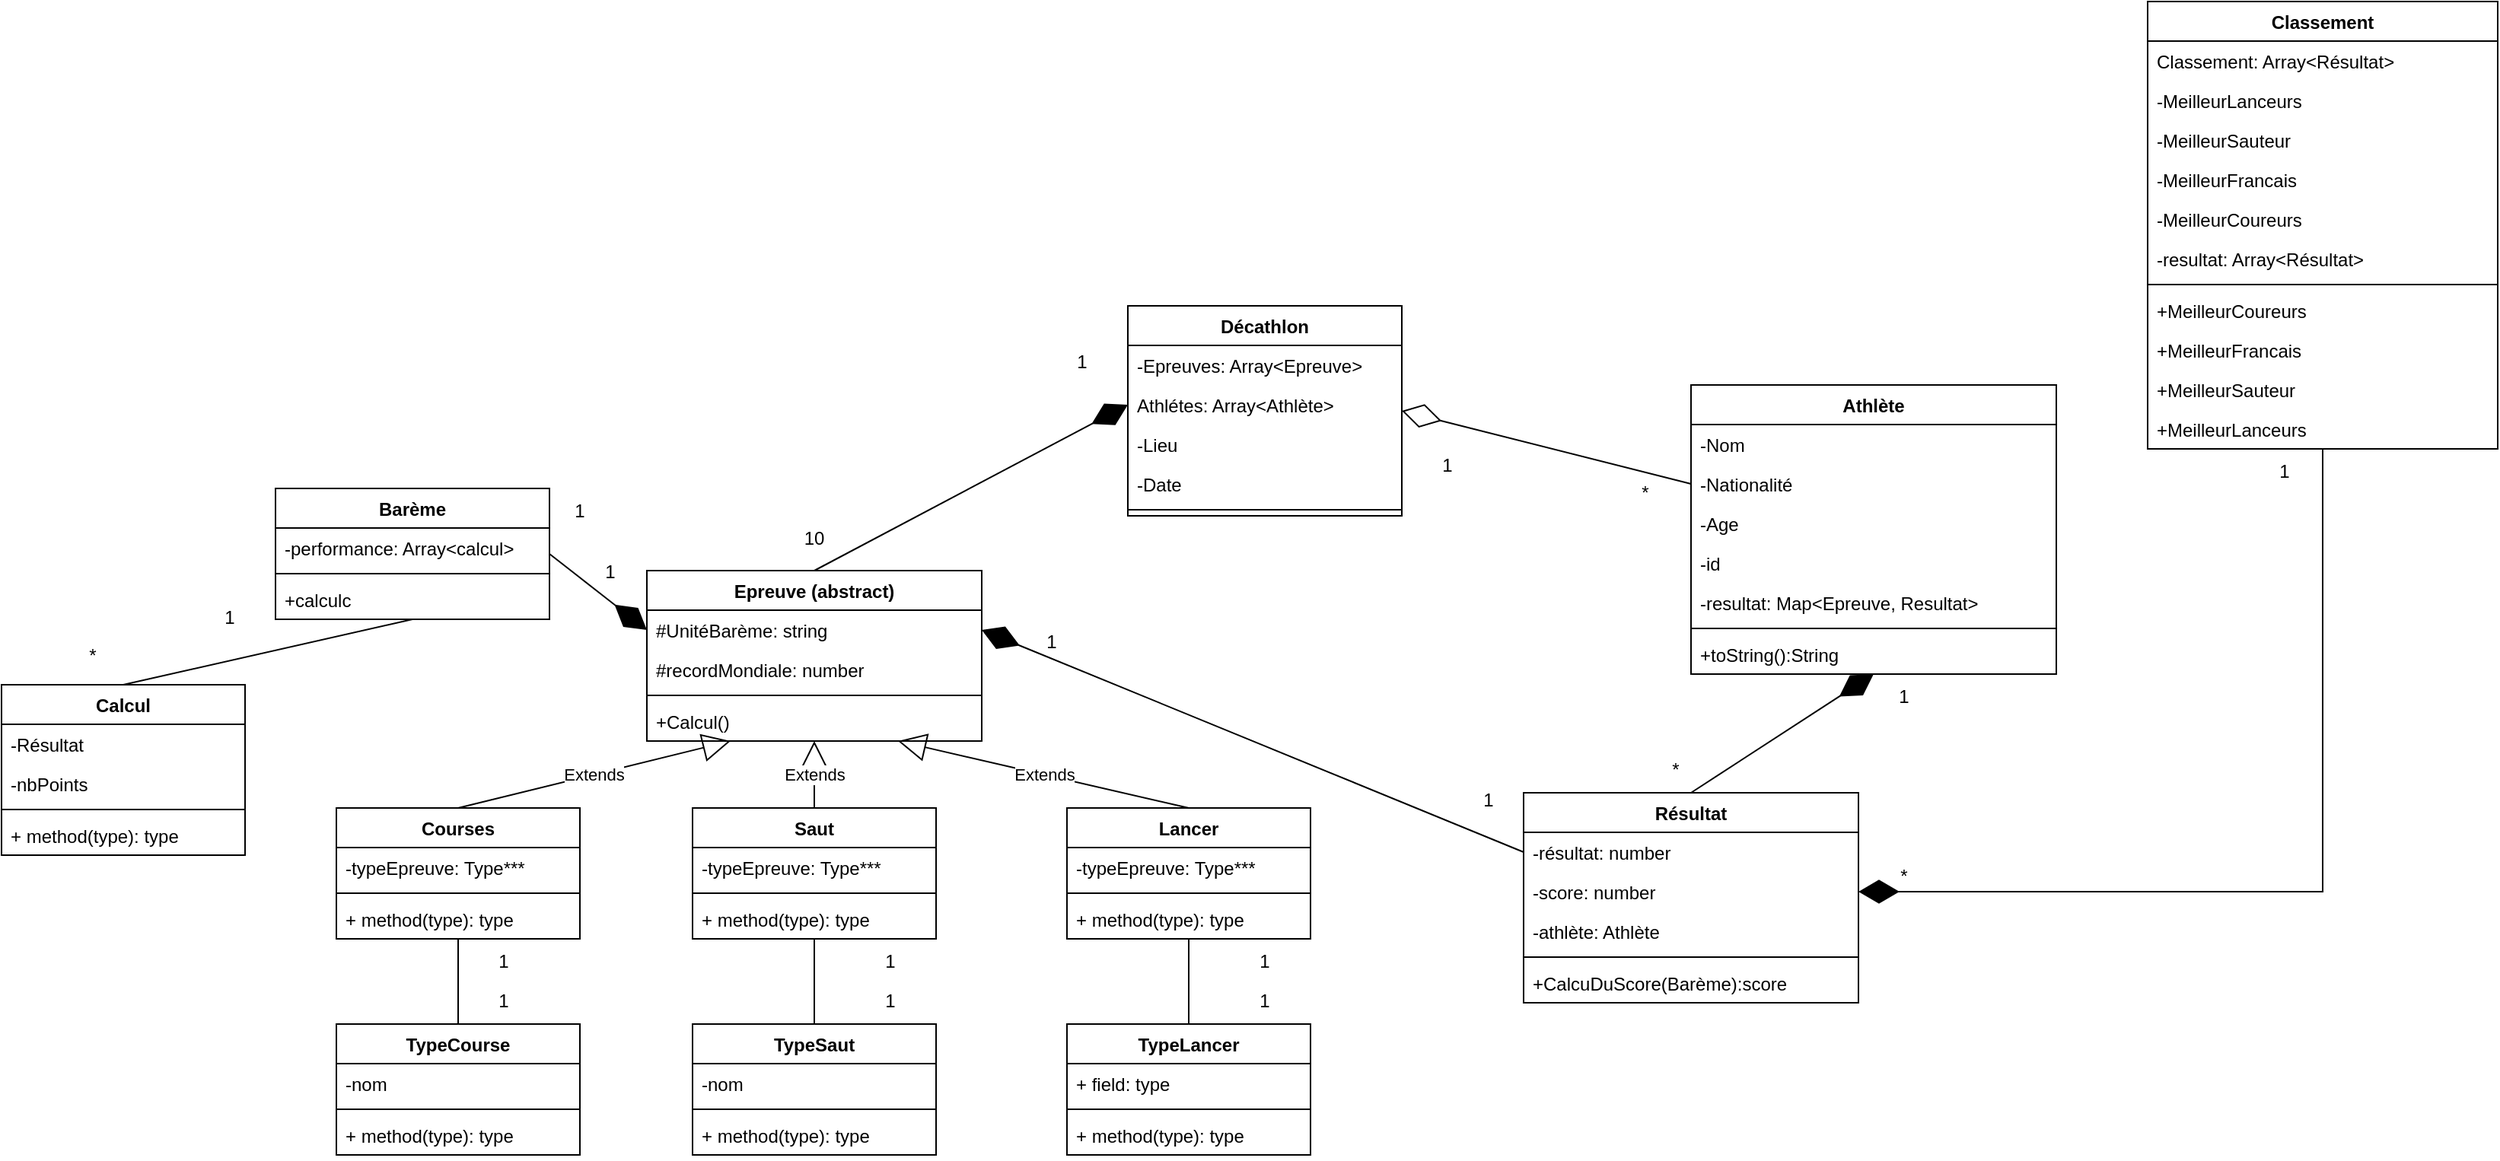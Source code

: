 <mxfile version="17.1.4" type="device"><diagram id="C5RBs43oDa-KdzZeNtuy" name="Page-1"><mxGraphModel dx="2249" dy="1921" grid="1" gridSize="10" guides="1" tooltips="1" connect="1" arrows="1" fold="1" page="1" pageScale="1" pageWidth="827" pageHeight="1169" math="0" shadow="0"><root><mxCell id="WIyWlLk6GJQsqaUBKTNV-0"/><mxCell id="WIyWlLk6GJQsqaUBKTNV-1" parent="WIyWlLk6GJQsqaUBKTNV-0"/><mxCell id="yOdV3klUYfe3SufuHKsW-0" value="Athlète" style="swimlane;fontStyle=1;align=center;verticalAlign=top;childLayout=stackLayout;horizontal=1;startSize=26;horizontalStack=0;resizeParent=1;resizeParentMax=0;resizeLast=0;collapsible=1;marginBottom=0;" vertex="1" parent="WIyWlLk6GJQsqaUBKTNV-1"><mxGeometry x="990" y="122" width="240" height="190" as="geometry"/></mxCell><mxCell id="yOdV3klUYfe3SufuHKsW-1" value="-Nom&#xA;&#xA;&#xA;&#xA;&#xA;" style="text;strokeColor=none;fillColor=none;align=left;verticalAlign=top;spacingLeft=4;spacingRight=4;overflow=hidden;rotatable=0;points=[[0,0.5],[1,0.5]];portConstraint=eastwest;" vertex="1" parent="yOdV3klUYfe3SufuHKsW-0"><mxGeometry y="26" width="240" height="26" as="geometry"/></mxCell><mxCell id="yOdV3klUYfe3SufuHKsW-4" value="-Nationalité" style="text;strokeColor=none;fillColor=none;align=left;verticalAlign=top;spacingLeft=4;spacingRight=4;overflow=hidden;rotatable=0;points=[[0,0.5],[1,0.5]];portConstraint=eastwest;" vertex="1" parent="yOdV3klUYfe3SufuHKsW-0"><mxGeometry y="52" width="240" height="26" as="geometry"/></mxCell><mxCell id="yOdV3klUYfe3SufuHKsW-6" value="-Age" style="text;strokeColor=none;fillColor=none;align=left;verticalAlign=top;spacingLeft=4;spacingRight=4;overflow=hidden;rotatable=0;points=[[0,0.5],[1,0.5]];portConstraint=eastwest;" vertex="1" parent="yOdV3klUYfe3SufuHKsW-0"><mxGeometry y="78" width="240" height="26" as="geometry"/></mxCell><mxCell id="yOdV3klUYfe3SufuHKsW-5" value="-id" style="text;strokeColor=none;fillColor=none;align=left;verticalAlign=top;spacingLeft=4;spacingRight=4;overflow=hidden;rotatable=0;points=[[0,0.5],[1,0.5]];portConstraint=eastwest;" vertex="1" parent="yOdV3klUYfe3SufuHKsW-0"><mxGeometry y="104" width="240" height="26" as="geometry"/></mxCell><mxCell id="yOdV3klUYfe3SufuHKsW-103" value="-resultat: Map&lt;Epreuve, Resultat&gt;" style="text;strokeColor=none;fillColor=none;align=left;verticalAlign=top;spacingLeft=4;spacingRight=4;overflow=hidden;rotatable=0;points=[[0,0.5],[1,0.5]];portConstraint=eastwest;" vertex="1" parent="yOdV3klUYfe3SufuHKsW-0"><mxGeometry y="130" width="240" height="26" as="geometry"/></mxCell><mxCell id="yOdV3klUYfe3SufuHKsW-2" value="" style="line;strokeWidth=1;fillColor=none;align=left;verticalAlign=middle;spacingTop=-1;spacingLeft=3;spacingRight=3;rotatable=0;labelPosition=right;points=[];portConstraint=eastwest;" vertex="1" parent="yOdV3klUYfe3SufuHKsW-0"><mxGeometry y="156" width="240" height="8" as="geometry"/></mxCell><mxCell id="yOdV3klUYfe3SufuHKsW-3" value="+toString():String" style="text;strokeColor=none;fillColor=none;align=left;verticalAlign=top;spacingLeft=4;spacingRight=4;overflow=hidden;rotatable=0;points=[[0,0.5],[1,0.5]];portConstraint=eastwest;" vertex="1" parent="yOdV3klUYfe3SufuHKsW-0"><mxGeometry y="164" width="240" height="26" as="geometry"/></mxCell><mxCell id="yOdV3klUYfe3SufuHKsW-8" value="Epreuve (abstract)" style="swimlane;fontStyle=1;align=center;verticalAlign=top;childLayout=stackLayout;horizontal=1;startSize=26;horizontalStack=0;resizeParent=1;resizeParentMax=0;resizeLast=0;collapsible=1;marginBottom=0;" vertex="1" parent="WIyWlLk6GJQsqaUBKTNV-1"><mxGeometry x="304" y="244" width="220" height="112" as="geometry"/></mxCell><mxCell id="yOdV3klUYfe3SufuHKsW-10" value="#UnitéBarème: string" style="text;strokeColor=none;fillColor=none;align=left;verticalAlign=top;spacingLeft=4;spacingRight=4;overflow=hidden;rotatable=0;points=[[0,0.5],[1,0.5]];portConstraint=eastwest;" vertex="1" parent="yOdV3klUYfe3SufuHKsW-8"><mxGeometry y="26" width="220" height="26" as="geometry"/></mxCell><mxCell id="yOdV3klUYfe3SufuHKsW-140" value="#recordMondiale: number" style="text;strokeColor=none;fillColor=none;align=left;verticalAlign=top;spacingLeft=4;spacingRight=4;overflow=hidden;rotatable=0;points=[[0,0.5],[1,0.5]];portConstraint=eastwest;" vertex="1" parent="yOdV3klUYfe3SufuHKsW-8"><mxGeometry y="52" width="220" height="26" as="geometry"/></mxCell><mxCell id="yOdV3klUYfe3SufuHKsW-13" value="" style="line;strokeWidth=1;fillColor=none;align=left;verticalAlign=middle;spacingTop=-1;spacingLeft=3;spacingRight=3;rotatable=0;labelPosition=right;points=[];portConstraint=eastwest;" vertex="1" parent="yOdV3klUYfe3SufuHKsW-8"><mxGeometry y="78" width="220" height="8" as="geometry"/></mxCell><mxCell id="yOdV3klUYfe3SufuHKsW-141" value="+Calcul()" style="text;strokeColor=none;fillColor=none;align=left;verticalAlign=top;spacingLeft=4;spacingRight=4;overflow=hidden;rotatable=0;points=[[0,0.5],[1,0.5]];portConstraint=eastwest;" vertex="1" parent="yOdV3klUYfe3SufuHKsW-8"><mxGeometry y="86" width="220" height="26" as="geometry"/></mxCell><mxCell id="yOdV3klUYfe3SufuHKsW-15" value="Courses" style="swimlane;fontStyle=1;align=center;verticalAlign=top;childLayout=stackLayout;horizontal=1;startSize=26;horizontalStack=0;resizeParent=1;resizeParentMax=0;resizeLast=0;collapsible=1;marginBottom=0;" vertex="1" parent="WIyWlLk6GJQsqaUBKTNV-1"><mxGeometry x="100" y="400" width="160" height="86" as="geometry"/></mxCell><mxCell id="yOdV3klUYfe3SufuHKsW-16" value="-typeEpreuve: Type***" style="text;strokeColor=none;fillColor=none;align=left;verticalAlign=top;spacingLeft=4;spacingRight=4;overflow=hidden;rotatable=0;points=[[0,0.5],[1,0.5]];portConstraint=eastwest;" vertex="1" parent="yOdV3klUYfe3SufuHKsW-15"><mxGeometry y="26" width="160" height="26" as="geometry"/></mxCell><mxCell id="yOdV3klUYfe3SufuHKsW-17" value="" style="line;strokeWidth=1;fillColor=none;align=left;verticalAlign=middle;spacingTop=-1;spacingLeft=3;spacingRight=3;rotatable=0;labelPosition=right;points=[];portConstraint=eastwest;" vertex="1" parent="yOdV3klUYfe3SufuHKsW-15"><mxGeometry y="52" width="160" height="8" as="geometry"/></mxCell><mxCell id="yOdV3klUYfe3SufuHKsW-18" value="+ method(type): type" style="text;strokeColor=none;fillColor=none;align=left;verticalAlign=top;spacingLeft=4;spacingRight=4;overflow=hidden;rotatable=0;points=[[0,0.5],[1,0.5]];portConstraint=eastwest;" vertex="1" parent="yOdV3klUYfe3SufuHKsW-15"><mxGeometry y="60" width="160" height="26" as="geometry"/></mxCell><mxCell id="yOdV3klUYfe3SufuHKsW-19" value="Saut" style="swimlane;fontStyle=1;align=center;verticalAlign=top;childLayout=stackLayout;horizontal=1;startSize=26;horizontalStack=0;resizeParent=1;resizeParentMax=0;resizeLast=0;collapsible=1;marginBottom=0;" vertex="1" parent="WIyWlLk6GJQsqaUBKTNV-1"><mxGeometry x="334" y="400" width="160" height="86" as="geometry"/></mxCell><mxCell id="yOdV3klUYfe3SufuHKsW-20" value="-typeEpreuve: Type***" style="text;strokeColor=none;fillColor=none;align=left;verticalAlign=top;spacingLeft=4;spacingRight=4;overflow=hidden;rotatable=0;points=[[0,0.5],[1,0.5]];portConstraint=eastwest;" vertex="1" parent="yOdV3klUYfe3SufuHKsW-19"><mxGeometry y="26" width="160" height="26" as="geometry"/></mxCell><mxCell id="yOdV3klUYfe3SufuHKsW-21" value="" style="line;strokeWidth=1;fillColor=none;align=left;verticalAlign=middle;spacingTop=-1;spacingLeft=3;spacingRight=3;rotatable=0;labelPosition=right;points=[];portConstraint=eastwest;" vertex="1" parent="yOdV3klUYfe3SufuHKsW-19"><mxGeometry y="52" width="160" height="8" as="geometry"/></mxCell><mxCell id="yOdV3klUYfe3SufuHKsW-22" value="+ method(type): type" style="text;strokeColor=none;fillColor=none;align=left;verticalAlign=top;spacingLeft=4;spacingRight=4;overflow=hidden;rotatable=0;points=[[0,0.5],[1,0.5]];portConstraint=eastwest;" vertex="1" parent="yOdV3klUYfe3SufuHKsW-19"><mxGeometry y="60" width="160" height="26" as="geometry"/></mxCell><mxCell id="yOdV3klUYfe3SufuHKsW-23" value="Lancer" style="swimlane;fontStyle=1;align=center;verticalAlign=top;childLayout=stackLayout;horizontal=1;startSize=26;horizontalStack=0;resizeParent=1;resizeParentMax=0;resizeLast=0;collapsible=1;marginBottom=0;" vertex="1" parent="WIyWlLk6GJQsqaUBKTNV-1"><mxGeometry x="580" y="400" width="160" height="86" as="geometry"/></mxCell><mxCell id="yOdV3klUYfe3SufuHKsW-24" value="-typeEpreuve: Type***" style="text;strokeColor=none;fillColor=none;align=left;verticalAlign=top;spacingLeft=4;spacingRight=4;overflow=hidden;rotatable=0;points=[[0,0.5],[1,0.5]];portConstraint=eastwest;" vertex="1" parent="yOdV3klUYfe3SufuHKsW-23"><mxGeometry y="26" width="160" height="26" as="geometry"/></mxCell><mxCell id="yOdV3klUYfe3SufuHKsW-25" value="" style="line;strokeWidth=1;fillColor=none;align=left;verticalAlign=middle;spacingTop=-1;spacingLeft=3;spacingRight=3;rotatable=0;labelPosition=right;points=[];portConstraint=eastwest;" vertex="1" parent="yOdV3klUYfe3SufuHKsW-23"><mxGeometry y="52" width="160" height="8" as="geometry"/></mxCell><mxCell id="yOdV3klUYfe3SufuHKsW-26" value="+ method(type): type" style="text;strokeColor=none;fillColor=none;align=left;verticalAlign=top;spacingLeft=4;spacingRight=4;overflow=hidden;rotatable=0;points=[[0,0.5],[1,0.5]];portConstraint=eastwest;" vertex="1" parent="yOdV3klUYfe3SufuHKsW-23"><mxGeometry y="60" width="160" height="26" as="geometry"/></mxCell><mxCell id="yOdV3klUYfe3SufuHKsW-27" value="Décathlon" style="swimlane;fontStyle=1;align=center;verticalAlign=top;childLayout=stackLayout;horizontal=1;startSize=26;horizontalStack=0;resizeParent=1;resizeParentMax=0;resizeLast=0;collapsible=1;marginBottom=0;" vertex="1" parent="WIyWlLk6GJQsqaUBKTNV-1"><mxGeometry x="620" y="70" width="180" height="138" as="geometry"/></mxCell><mxCell id="yOdV3klUYfe3SufuHKsW-28" value="-Epreuves: Array&lt;Epreuve&gt;" style="text;strokeColor=none;fillColor=none;align=left;verticalAlign=top;spacingLeft=4;spacingRight=4;overflow=hidden;rotatable=0;points=[[0,0.5],[1,0.5]];portConstraint=eastwest;" vertex="1" parent="yOdV3klUYfe3SufuHKsW-27"><mxGeometry y="26" width="180" height="26" as="geometry"/></mxCell><mxCell id="yOdV3klUYfe3SufuHKsW-72" value="Athlétes: Array&lt;Athlète&gt;" style="text;strokeColor=none;fillColor=none;align=left;verticalAlign=top;spacingLeft=4;spacingRight=4;overflow=hidden;rotatable=0;points=[[0,0.5],[1,0.5]];portConstraint=eastwest;" vertex="1" parent="yOdV3klUYfe3SufuHKsW-27"><mxGeometry y="52" width="180" height="26" as="geometry"/></mxCell><mxCell id="yOdV3klUYfe3SufuHKsW-58" value="-Lieu" style="text;strokeColor=none;fillColor=none;align=left;verticalAlign=top;spacingLeft=4;spacingRight=4;overflow=hidden;rotatable=0;points=[[0,0.5],[1,0.5]];portConstraint=eastwest;" vertex="1" parent="yOdV3klUYfe3SufuHKsW-27"><mxGeometry y="78" width="180" height="26" as="geometry"/></mxCell><mxCell id="yOdV3klUYfe3SufuHKsW-59" value="-Date" style="text;strokeColor=none;fillColor=none;align=left;verticalAlign=top;spacingLeft=4;spacingRight=4;overflow=hidden;rotatable=0;points=[[0,0.5],[1,0.5]];portConstraint=eastwest;" vertex="1" parent="yOdV3klUYfe3SufuHKsW-27"><mxGeometry y="104" width="180" height="26" as="geometry"/></mxCell><mxCell id="yOdV3klUYfe3SufuHKsW-29" value="" style="line;strokeWidth=1;fillColor=none;align=left;verticalAlign=middle;spacingTop=-1;spacingLeft=3;spacingRight=3;rotatable=0;labelPosition=right;points=[];portConstraint=eastwest;" vertex="1" parent="yOdV3klUYfe3SufuHKsW-27"><mxGeometry y="130" width="180" height="8" as="geometry"/></mxCell><mxCell id="yOdV3klUYfe3SufuHKsW-33" value="Extends" style="endArrow=block;endSize=16;endFill=0;html=1;rounded=0;exitX=0.5;exitY=0;exitDx=0;exitDy=0;entryX=0.25;entryY=1;entryDx=0;entryDy=0;" edge="1" parent="WIyWlLk6GJQsqaUBKTNV-1" source="yOdV3klUYfe3SufuHKsW-15" target="yOdV3klUYfe3SufuHKsW-8"><mxGeometry width="160" relative="1" as="geometry"><mxPoint x="330" y="350" as="sourcePoint"/><mxPoint x="490" y="350" as="targetPoint"/></mxGeometry></mxCell><mxCell id="yOdV3klUYfe3SufuHKsW-34" value="Extends" style="endArrow=block;endSize=16;endFill=0;html=1;rounded=0;exitX=0.5;exitY=0;exitDx=0;exitDy=0;entryX=0.5;entryY=1;entryDx=0;entryDy=0;" edge="1" parent="WIyWlLk6GJQsqaUBKTNV-1" source="yOdV3klUYfe3SufuHKsW-19" target="yOdV3klUYfe3SufuHKsW-8"><mxGeometry width="160" relative="1" as="geometry"><mxPoint x="330" y="350" as="sourcePoint"/><mxPoint x="490" y="350" as="targetPoint"/></mxGeometry></mxCell><mxCell id="yOdV3klUYfe3SufuHKsW-35" value="Extends" style="endArrow=block;endSize=16;endFill=0;html=1;rounded=0;exitX=0.5;exitY=0;exitDx=0;exitDy=0;entryX=0.75;entryY=1;entryDx=0;entryDy=0;" edge="1" parent="WIyWlLk6GJQsqaUBKTNV-1" source="yOdV3klUYfe3SufuHKsW-23" target="yOdV3klUYfe3SufuHKsW-8"><mxGeometry width="160" relative="1" as="geometry"><mxPoint x="330" y="350" as="sourcePoint"/><mxPoint x="490" y="350" as="targetPoint"/></mxGeometry></mxCell><mxCell id="yOdV3klUYfe3SufuHKsW-39" value="TypeCourse" style="swimlane;fontStyle=1;align=center;verticalAlign=top;childLayout=stackLayout;horizontal=1;startSize=26;horizontalStack=0;resizeParent=1;resizeParentMax=0;resizeLast=0;collapsible=1;marginBottom=0;" vertex="1" parent="WIyWlLk6GJQsqaUBKTNV-1"><mxGeometry x="100" y="542" width="160" height="86" as="geometry"/></mxCell><mxCell id="yOdV3klUYfe3SufuHKsW-40" value="-nom" style="text;strokeColor=none;fillColor=none;align=left;verticalAlign=top;spacingLeft=4;spacingRight=4;overflow=hidden;rotatable=0;points=[[0,0.5],[1,0.5]];portConstraint=eastwest;" vertex="1" parent="yOdV3klUYfe3SufuHKsW-39"><mxGeometry y="26" width="160" height="26" as="geometry"/></mxCell><mxCell id="yOdV3klUYfe3SufuHKsW-41" value="" style="line;strokeWidth=1;fillColor=none;align=left;verticalAlign=middle;spacingTop=-1;spacingLeft=3;spacingRight=3;rotatable=0;labelPosition=right;points=[];portConstraint=eastwest;" vertex="1" parent="yOdV3klUYfe3SufuHKsW-39"><mxGeometry y="52" width="160" height="8" as="geometry"/></mxCell><mxCell id="yOdV3klUYfe3SufuHKsW-42" value="+ method(type): type" style="text;strokeColor=none;fillColor=none;align=left;verticalAlign=top;spacingLeft=4;spacingRight=4;overflow=hidden;rotatable=0;points=[[0,0.5],[1,0.5]];portConstraint=eastwest;" vertex="1" parent="yOdV3klUYfe3SufuHKsW-39"><mxGeometry y="60" width="160" height="26" as="geometry"/></mxCell><mxCell id="yOdV3klUYfe3SufuHKsW-45" value="TypeSaut" style="swimlane;fontStyle=1;align=center;verticalAlign=top;childLayout=stackLayout;horizontal=1;startSize=26;horizontalStack=0;resizeParent=1;resizeParentMax=0;resizeLast=0;collapsible=1;marginBottom=0;" vertex="1" parent="WIyWlLk6GJQsqaUBKTNV-1"><mxGeometry x="334" y="542" width="160" height="86" as="geometry"/></mxCell><mxCell id="yOdV3klUYfe3SufuHKsW-46" value="-nom" style="text;strokeColor=none;fillColor=none;align=left;verticalAlign=top;spacingLeft=4;spacingRight=4;overflow=hidden;rotatable=0;points=[[0,0.5],[1,0.5]];portConstraint=eastwest;" vertex="1" parent="yOdV3klUYfe3SufuHKsW-45"><mxGeometry y="26" width="160" height="26" as="geometry"/></mxCell><mxCell id="yOdV3klUYfe3SufuHKsW-47" value="" style="line;strokeWidth=1;fillColor=none;align=left;verticalAlign=middle;spacingTop=-1;spacingLeft=3;spacingRight=3;rotatable=0;labelPosition=right;points=[];portConstraint=eastwest;" vertex="1" parent="yOdV3klUYfe3SufuHKsW-45"><mxGeometry y="52" width="160" height="8" as="geometry"/></mxCell><mxCell id="yOdV3klUYfe3SufuHKsW-48" value="+ method(type): type" style="text;strokeColor=none;fillColor=none;align=left;verticalAlign=top;spacingLeft=4;spacingRight=4;overflow=hidden;rotatable=0;points=[[0,0.5],[1,0.5]];portConstraint=eastwest;" vertex="1" parent="yOdV3klUYfe3SufuHKsW-45"><mxGeometry y="60" width="160" height="26" as="geometry"/></mxCell><mxCell id="yOdV3klUYfe3SufuHKsW-50" value="TypeLancer" style="swimlane;fontStyle=1;align=center;verticalAlign=top;childLayout=stackLayout;horizontal=1;startSize=26;horizontalStack=0;resizeParent=1;resizeParentMax=0;resizeLast=0;collapsible=1;marginBottom=0;" vertex="1" parent="WIyWlLk6GJQsqaUBKTNV-1"><mxGeometry x="580" y="542" width="160" height="86" as="geometry"/></mxCell><mxCell id="yOdV3klUYfe3SufuHKsW-51" value="+ field: type" style="text;strokeColor=none;fillColor=none;align=left;verticalAlign=top;spacingLeft=4;spacingRight=4;overflow=hidden;rotatable=0;points=[[0,0.5],[1,0.5]];portConstraint=eastwest;" vertex="1" parent="yOdV3klUYfe3SufuHKsW-50"><mxGeometry y="26" width="160" height="26" as="geometry"/></mxCell><mxCell id="yOdV3klUYfe3SufuHKsW-52" value="" style="line;strokeWidth=1;fillColor=none;align=left;verticalAlign=middle;spacingTop=-1;spacingLeft=3;spacingRight=3;rotatable=0;labelPosition=right;points=[];portConstraint=eastwest;" vertex="1" parent="yOdV3klUYfe3SufuHKsW-50"><mxGeometry y="52" width="160" height="8" as="geometry"/></mxCell><mxCell id="yOdV3klUYfe3SufuHKsW-53" value="+ method(type): type" style="text;strokeColor=none;fillColor=none;align=left;verticalAlign=top;spacingLeft=4;spacingRight=4;overflow=hidden;rotatable=0;points=[[0,0.5],[1,0.5]];portConstraint=eastwest;" vertex="1" parent="yOdV3klUYfe3SufuHKsW-50"><mxGeometry y="60" width="160" height="26" as="geometry"/></mxCell><mxCell id="yOdV3klUYfe3SufuHKsW-61" value="" style="endArrow=diamondThin;endFill=1;endSize=24;html=1;rounded=0;entryX=0;entryY=0.5;entryDx=0;entryDy=0;exitX=0.5;exitY=0;exitDx=0;exitDy=0;" edge="1" parent="WIyWlLk6GJQsqaUBKTNV-1" source="yOdV3klUYfe3SufuHKsW-8" target="yOdV3klUYfe3SufuHKsW-72"><mxGeometry width="160" relative="1" as="geometry"><mxPoint x="330" y="290" as="sourcePoint"/><mxPoint x="620" y="221" as="targetPoint"/></mxGeometry></mxCell><mxCell id="yOdV3klUYfe3SufuHKsW-62" value="" style="endArrow=diamondThin;endFill=0;endSize=24;html=1;rounded=0;entryX=1;entryY=0.5;entryDx=0;entryDy=0;exitX=0;exitY=0.5;exitDx=0;exitDy=0;" edge="1" parent="WIyWlLk6GJQsqaUBKTNV-1" source="yOdV3klUYfe3SufuHKsW-4" target="yOdV3klUYfe3SufuHKsW-27"><mxGeometry width="160" relative="1" as="geometry"><mxPoint x="330" y="290" as="sourcePoint"/><mxPoint x="800" y="221" as="targetPoint"/></mxGeometry></mxCell><mxCell id="yOdV3klUYfe3SufuHKsW-63" value="Résultat" style="swimlane;fontStyle=1;align=center;verticalAlign=top;childLayout=stackLayout;horizontal=1;startSize=26;horizontalStack=0;resizeParent=1;resizeParentMax=0;resizeLast=0;collapsible=1;marginBottom=0;" vertex="1" parent="WIyWlLk6GJQsqaUBKTNV-1"><mxGeometry x="880" y="390" width="220" height="138" as="geometry"/></mxCell><mxCell id="yOdV3klUYfe3SufuHKsW-88" value="-résultat: number" style="text;strokeColor=none;fillColor=none;align=left;verticalAlign=top;spacingLeft=4;spacingRight=4;overflow=hidden;rotatable=0;points=[[0,0.5],[1,0.5]];portConstraint=eastwest;" vertex="1" parent="yOdV3klUYfe3SufuHKsW-63"><mxGeometry y="26" width="220" height="26" as="geometry"/></mxCell><mxCell id="yOdV3klUYfe3SufuHKsW-102" value="-score: number" style="text;strokeColor=none;fillColor=none;align=left;verticalAlign=top;spacingLeft=4;spacingRight=4;overflow=hidden;rotatable=0;points=[[0,0.5],[1,0.5]];portConstraint=eastwest;" vertex="1" parent="yOdV3klUYfe3SufuHKsW-63"><mxGeometry y="52" width="220" height="26" as="geometry"/></mxCell><mxCell id="yOdV3klUYfe3SufuHKsW-64" value="-athlète: Athlète" style="text;strokeColor=none;fillColor=none;align=left;verticalAlign=top;spacingLeft=4;spacingRight=4;overflow=hidden;rotatable=0;points=[[0,0.5],[1,0.5]];portConstraint=eastwest;" vertex="1" parent="yOdV3klUYfe3SufuHKsW-63"><mxGeometry y="78" width="220" height="26" as="geometry"/></mxCell><mxCell id="yOdV3klUYfe3SufuHKsW-65" value="" style="line;strokeWidth=1;fillColor=none;align=left;verticalAlign=middle;spacingTop=-1;spacingLeft=3;spacingRight=3;rotatable=0;labelPosition=right;points=[];portConstraint=eastwest;" vertex="1" parent="yOdV3klUYfe3SufuHKsW-63"><mxGeometry y="104" width="220" height="8" as="geometry"/></mxCell><mxCell id="yOdV3klUYfe3SufuHKsW-66" value="+CalcuDuScore(Barème):score" style="text;strokeColor=none;fillColor=none;align=left;verticalAlign=top;spacingLeft=4;spacingRight=4;overflow=hidden;rotatable=0;points=[[0,0.5],[1,0.5]];portConstraint=eastwest;" vertex="1" parent="yOdV3klUYfe3SufuHKsW-63"><mxGeometry y="112" width="220" height="26" as="geometry"/></mxCell><mxCell id="yOdV3klUYfe3SufuHKsW-67" value="Barème" style="swimlane;fontStyle=1;align=center;verticalAlign=top;childLayout=stackLayout;horizontal=1;startSize=26;horizontalStack=0;resizeParent=1;resizeParentMax=0;resizeLast=0;collapsible=1;marginBottom=0;" vertex="1" parent="WIyWlLk6GJQsqaUBKTNV-1"><mxGeometry x="60" y="190" width="180" height="86" as="geometry"/></mxCell><mxCell id="yOdV3klUYfe3SufuHKsW-68" value="-performance: Array&lt;calcul&gt;" style="text;strokeColor=none;fillColor=none;align=left;verticalAlign=top;spacingLeft=4;spacingRight=4;overflow=hidden;rotatable=0;points=[[0,0.5],[1,0.5]];portConstraint=eastwest;" vertex="1" parent="yOdV3klUYfe3SufuHKsW-67"><mxGeometry y="26" width="180" height="26" as="geometry"/></mxCell><mxCell id="yOdV3klUYfe3SufuHKsW-69" value="" style="line;strokeWidth=1;fillColor=none;align=left;verticalAlign=middle;spacingTop=-1;spacingLeft=3;spacingRight=3;rotatable=0;labelPosition=right;points=[];portConstraint=eastwest;" vertex="1" parent="yOdV3klUYfe3SufuHKsW-67"><mxGeometry y="52" width="180" height="8" as="geometry"/></mxCell><mxCell id="yOdV3klUYfe3SufuHKsW-70" value="+calculc" style="text;strokeColor=none;fillColor=none;align=left;verticalAlign=top;spacingLeft=4;spacingRight=4;overflow=hidden;rotatable=0;points=[[0,0.5],[1,0.5]];portConstraint=eastwest;" vertex="1" parent="yOdV3klUYfe3SufuHKsW-67"><mxGeometry y="60" width="180" height="26" as="geometry"/></mxCell><mxCell id="yOdV3klUYfe3SufuHKsW-73" value="" style="endArrow=diamondThin;endFill=1;endSize=24;html=1;rounded=0;exitX=0.5;exitY=0;exitDx=0;exitDy=0;entryX=0.5;entryY=1;entryDx=0;entryDy=0;" edge="1" parent="WIyWlLk6GJQsqaUBKTNV-1" source="yOdV3klUYfe3SufuHKsW-63" target="yOdV3klUYfe3SufuHKsW-0"><mxGeometry width="160" relative="1" as="geometry"><mxPoint x="570" y="330" as="sourcePoint"/><mxPoint x="730" y="330" as="targetPoint"/></mxGeometry></mxCell><mxCell id="yOdV3klUYfe3SufuHKsW-74" value="Classement" style="swimlane;fontStyle=1;align=center;verticalAlign=top;childLayout=stackLayout;horizontal=1;startSize=26;horizontalStack=0;resizeParent=1;resizeParentMax=0;resizeLast=0;collapsible=1;marginBottom=0;" vertex="1" parent="WIyWlLk6GJQsqaUBKTNV-1"><mxGeometry x="1290" y="-130" width="230" height="294" as="geometry"/></mxCell><mxCell id="yOdV3klUYfe3SufuHKsW-75" value="Classement: Array&lt;Résultat&gt;" style="text;strokeColor=none;fillColor=none;align=left;verticalAlign=top;spacingLeft=4;spacingRight=4;overflow=hidden;rotatable=0;points=[[0,0.5],[1,0.5]];portConstraint=eastwest;" vertex="1" parent="yOdV3klUYfe3SufuHKsW-74"><mxGeometry y="26" width="230" height="26" as="geometry"/></mxCell><mxCell id="yOdV3klUYfe3SufuHKsW-108" value="-MeilleurLanceurs" style="text;strokeColor=none;fillColor=none;align=left;verticalAlign=top;spacingLeft=4;spacingRight=4;overflow=hidden;rotatable=0;points=[[0,0.5],[1,0.5]];portConstraint=eastwest;" vertex="1" parent="yOdV3klUYfe3SufuHKsW-74"><mxGeometry y="52" width="230" height="26" as="geometry"/></mxCell><mxCell id="yOdV3klUYfe3SufuHKsW-107" value="-MeilleurSauteur" style="text;strokeColor=none;fillColor=none;align=left;verticalAlign=top;spacingLeft=4;spacingRight=4;overflow=hidden;rotatable=0;points=[[0,0.5],[1,0.5]];portConstraint=eastwest;" vertex="1" parent="yOdV3klUYfe3SufuHKsW-74"><mxGeometry y="78" width="230" height="26" as="geometry"/></mxCell><mxCell id="yOdV3klUYfe3SufuHKsW-106" value="-MeilleurFrancais" style="text;strokeColor=none;fillColor=none;align=left;verticalAlign=top;spacingLeft=4;spacingRight=4;overflow=hidden;rotatable=0;points=[[0,0.5],[1,0.5]];portConstraint=eastwest;" vertex="1" parent="yOdV3klUYfe3SufuHKsW-74"><mxGeometry y="104" width="230" height="26" as="geometry"/></mxCell><mxCell id="yOdV3klUYfe3SufuHKsW-105" value="-MeilleurCoureurs" style="text;strokeColor=none;fillColor=none;align=left;verticalAlign=top;spacingLeft=4;spacingRight=4;overflow=hidden;rotatable=0;points=[[0,0.5],[1,0.5]];portConstraint=eastwest;" vertex="1" parent="yOdV3klUYfe3SufuHKsW-74"><mxGeometry y="130" width="230" height="26" as="geometry"/></mxCell><mxCell id="yOdV3klUYfe3SufuHKsW-104" value="-resultat: Array&lt;Résultat&gt;" style="text;strokeColor=none;fillColor=none;align=left;verticalAlign=top;spacingLeft=4;spacingRight=4;overflow=hidden;rotatable=0;points=[[0,0.5],[1,0.5]];portConstraint=eastwest;" vertex="1" parent="yOdV3klUYfe3SufuHKsW-74"><mxGeometry y="156" width="230" height="26" as="geometry"/></mxCell><mxCell id="yOdV3klUYfe3SufuHKsW-76" value="" style="line;strokeWidth=1;fillColor=none;align=left;verticalAlign=middle;spacingTop=-1;spacingLeft=3;spacingRight=3;rotatable=0;labelPosition=right;points=[];portConstraint=eastwest;" vertex="1" parent="yOdV3klUYfe3SufuHKsW-74"><mxGeometry y="182" width="230" height="8" as="geometry"/></mxCell><mxCell id="yOdV3klUYfe3SufuHKsW-78" value="+MeilleurCoureurs" style="text;strokeColor=none;fillColor=none;align=left;verticalAlign=top;spacingLeft=4;spacingRight=4;overflow=hidden;rotatable=0;points=[[0,0.5],[1,0.5]];portConstraint=eastwest;" vertex="1" parent="yOdV3klUYfe3SufuHKsW-74"><mxGeometry y="190" width="230" height="26" as="geometry"/></mxCell><mxCell id="yOdV3klUYfe3SufuHKsW-81" value="+MeilleurFrancais" style="text;strokeColor=none;fillColor=none;align=left;verticalAlign=top;spacingLeft=4;spacingRight=4;overflow=hidden;rotatable=0;points=[[0,0.5],[1,0.5]];portConstraint=eastwest;" vertex="1" parent="yOdV3klUYfe3SufuHKsW-74"><mxGeometry y="216" width="230" height="26" as="geometry"/></mxCell><mxCell id="yOdV3klUYfe3SufuHKsW-80" value="+MeilleurSauteur" style="text;strokeColor=none;fillColor=none;align=left;verticalAlign=top;spacingLeft=4;spacingRight=4;overflow=hidden;rotatable=0;points=[[0,0.5],[1,0.5]];portConstraint=eastwest;" vertex="1" parent="yOdV3klUYfe3SufuHKsW-74"><mxGeometry y="242" width="230" height="26" as="geometry"/></mxCell><mxCell id="yOdV3klUYfe3SufuHKsW-79" value="+MeilleurLanceurs" style="text;strokeColor=none;fillColor=none;align=left;verticalAlign=top;spacingLeft=4;spacingRight=4;overflow=hidden;rotatable=0;points=[[0,0.5],[1,0.5]];portConstraint=eastwest;" vertex="1" parent="yOdV3klUYfe3SufuHKsW-74"><mxGeometry y="268" width="230" height="26" as="geometry"/></mxCell><mxCell id="yOdV3klUYfe3SufuHKsW-84" value="" style="endArrow=diamondThin;endFill=1;endSize=24;html=1;rounded=0;exitX=1;exitY=0.5;exitDx=0;exitDy=0;entryX=0;entryY=0.5;entryDx=0;entryDy=0;" edge="1" parent="WIyWlLk6GJQsqaUBKTNV-1" source="yOdV3klUYfe3SufuHKsW-67" target="yOdV3klUYfe3SufuHKsW-10"><mxGeometry width="160" relative="1" as="geometry"><mxPoint x="220" y="255" as="sourcePoint"/><mxPoint x="850" y="450" as="targetPoint"/></mxGeometry></mxCell><mxCell id="yOdV3klUYfe3SufuHKsW-94" value="" style="endArrow=diamondThin;endFill=1;endSize=24;html=1;rounded=0;sourcePerimeterSpacing=6;targetPerimeterSpacing=24;strokeWidth=1;entryX=1;entryY=0.5;entryDx=0;entryDy=0;exitX=0;exitY=0.5;exitDx=0;exitDy=0;" edge="1" parent="WIyWlLk6GJQsqaUBKTNV-1" source="yOdV3klUYfe3SufuHKsW-88" target="yOdV3klUYfe3SufuHKsW-10"><mxGeometry width="160" relative="1" as="geometry"><mxPoint x="570" y="420" as="sourcePoint"/><mxPoint x="730" y="420" as="targetPoint"/></mxGeometry></mxCell><mxCell id="yOdV3klUYfe3SufuHKsW-95" value="Calcul" style="swimlane;fontStyle=1;align=center;verticalAlign=top;childLayout=stackLayout;horizontal=1;startSize=26;horizontalStack=0;resizeParent=1;resizeParentMax=0;resizeLast=0;collapsible=1;marginBottom=0;" vertex="1" parent="WIyWlLk6GJQsqaUBKTNV-1"><mxGeometry x="-120" y="319" width="160" height="112" as="geometry"/></mxCell><mxCell id="yOdV3klUYfe3SufuHKsW-96" value="-Résultat" style="text;strokeColor=none;fillColor=none;align=left;verticalAlign=top;spacingLeft=4;spacingRight=4;overflow=hidden;rotatable=0;points=[[0,0.5],[1,0.5]];portConstraint=eastwest;" vertex="1" parent="yOdV3klUYfe3SufuHKsW-95"><mxGeometry y="26" width="160" height="26" as="geometry"/></mxCell><mxCell id="yOdV3klUYfe3SufuHKsW-99" value="-nbPoints" style="text;strokeColor=none;fillColor=none;align=left;verticalAlign=top;spacingLeft=4;spacingRight=4;overflow=hidden;rotatable=0;points=[[0,0.5],[1,0.5]];portConstraint=eastwest;" vertex="1" parent="yOdV3klUYfe3SufuHKsW-95"><mxGeometry y="52" width="160" height="26" as="geometry"/></mxCell><mxCell id="yOdV3klUYfe3SufuHKsW-97" value="" style="line;strokeWidth=1;fillColor=none;align=left;verticalAlign=middle;spacingTop=-1;spacingLeft=3;spacingRight=3;rotatable=0;labelPosition=right;points=[];portConstraint=eastwest;" vertex="1" parent="yOdV3klUYfe3SufuHKsW-95"><mxGeometry y="78" width="160" height="8" as="geometry"/></mxCell><mxCell id="yOdV3klUYfe3SufuHKsW-98" value="+ method(type): type" style="text;strokeColor=none;fillColor=none;align=left;verticalAlign=top;spacingLeft=4;spacingRight=4;overflow=hidden;rotatable=0;points=[[0,0.5],[1,0.5]];portConstraint=eastwest;" vertex="1" parent="yOdV3klUYfe3SufuHKsW-95"><mxGeometry y="86" width="160" height="26" as="geometry"/></mxCell><mxCell id="yOdV3klUYfe3SufuHKsW-100" value="" style="endArrow=none;html=1;rounded=0;sourcePerimeterSpacing=6;targetPerimeterSpacing=24;strokeWidth=1;exitX=0.5;exitY=0;exitDx=0;exitDy=0;entryX=0.5;entryY=1;entryDx=0;entryDy=0;" edge="1" parent="WIyWlLk6GJQsqaUBKTNV-1" source="yOdV3klUYfe3SufuHKsW-95" target="yOdV3klUYfe3SufuHKsW-67"><mxGeometry width="50" height="50" relative="1" as="geometry"><mxPoint x="300" y="370" as="sourcePoint"/><mxPoint x="350" y="320" as="targetPoint"/></mxGeometry></mxCell><mxCell id="yOdV3klUYfe3SufuHKsW-114" value="" style="endArrow=diamondThin;endFill=1;endSize=24;html=1;rounded=0;sourcePerimeterSpacing=6;targetPerimeterSpacing=24;strokeWidth=1;entryX=1;entryY=0.5;entryDx=0;entryDy=0;exitX=0.5;exitY=1;exitDx=0;exitDy=0;" edge="1" parent="WIyWlLk6GJQsqaUBKTNV-1" source="yOdV3klUYfe3SufuHKsW-74" target="yOdV3klUYfe3SufuHKsW-102"><mxGeometry width="160" relative="1" as="geometry"><mxPoint x="1210" y="240" as="sourcePoint"/><mxPoint x="1370" y="240" as="targetPoint"/><Array as="points"><mxPoint x="1405" y="455"/></Array></mxGeometry></mxCell><mxCell id="yOdV3klUYfe3SufuHKsW-115" value="" style="endArrow=none;html=1;rounded=0;sourcePerimeterSpacing=6;targetPerimeterSpacing=24;strokeWidth=1;exitX=0.5;exitY=0;exitDx=0;exitDy=0;entryX=0.5;entryY=1;entryDx=0;entryDy=0;" edge="1" parent="WIyWlLk6GJQsqaUBKTNV-1" source="yOdV3klUYfe3SufuHKsW-39" target="yOdV3klUYfe3SufuHKsW-15"><mxGeometry width="50" height="50" relative="1" as="geometry"><mxPoint x="360" y="420" as="sourcePoint"/><mxPoint x="410" y="370" as="targetPoint"/></mxGeometry></mxCell><mxCell id="yOdV3klUYfe3SufuHKsW-116" value="" style="endArrow=none;html=1;rounded=0;sourcePerimeterSpacing=6;targetPerimeterSpacing=24;strokeWidth=1;exitX=0.5;exitY=0;exitDx=0;exitDy=0;entryX=0.5;entryY=1;entryDx=0;entryDy=0;" edge="1" parent="WIyWlLk6GJQsqaUBKTNV-1" source="yOdV3klUYfe3SufuHKsW-45" target="yOdV3klUYfe3SufuHKsW-19"><mxGeometry width="50" height="50" relative="1" as="geometry"><mxPoint x="360" y="420" as="sourcePoint"/><mxPoint x="414" y="500" as="targetPoint"/></mxGeometry></mxCell><mxCell id="yOdV3klUYfe3SufuHKsW-117" value="" style="endArrow=none;html=1;rounded=0;sourcePerimeterSpacing=6;targetPerimeterSpacing=24;strokeWidth=1;entryX=0.5;entryY=1;entryDx=0;entryDy=0;exitX=0.5;exitY=0;exitDx=0;exitDy=0;" edge="1" parent="WIyWlLk6GJQsqaUBKTNV-1" source="yOdV3klUYfe3SufuHKsW-50" target="yOdV3klUYfe3SufuHKsW-23"><mxGeometry width="50" height="50" relative="1" as="geometry"><mxPoint x="360" y="420" as="sourcePoint"/><mxPoint x="410" y="370" as="targetPoint"/></mxGeometry></mxCell><mxCell id="yOdV3klUYfe3SufuHKsW-118" value="1" style="text;html=1;strokeColor=none;fillColor=none;align=center;verticalAlign=middle;whiteSpace=wrap;rounded=0;" vertex="1" parent="WIyWlLk6GJQsqaUBKTNV-1"><mxGeometry x="180" y="512" width="60" height="30" as="geometry"/></mxCell><mxCell id="yOdV3klUYfe3SufuHKsW-121" value="1" style="text;html=1;strokeColor=none;fillColor=none;align=center;verticalAlign=middle;whiteSpace=wrap;rounded=0;" vertex="1" parent="WIyWlLk6GJQsqaUBKTNV-1"><mxGeometry x="180" y="486" width="60" height="30" as="geometry"/></mxCell><mxCell id="yOdV3klUYfe3SufuHKsW-122" value="1" style="text;html=1;strokeColor=none;fillColor=none;align=center;verticalAlign=middle;whiteSpace=wrap;rounded=0;" vertex="1" parent="WIyWlLk6GJQsqaUBKTNV-1"><mxGeometry x="434" y="512" width="60" height="30" as="geometry"/></mxCell><mxCell id="yOdV3klUYfe3SufuHKsW-123" value="1" style="text;html=1;strokeColor=none;fillColor=none;align=center;verticalAlign=middle;whiteSpace=wrap;rounded=0;" vertex="1" parent="WIyWlLk6GJQsqaUBKTNV-1"><mxGeometry x="434" y="486" width="60" height="30" as="geometry"/></mxCell><mxCell id="yOdV3klUYfe3SufuHKsW-124" value="1" style="text;html=1;strokeColor=none;fillColor=none;align=center;verticalAlign=middle;whiteSpace=wrap;rounded=0;" vertex="1" parent="WIyWlLk6GJQsqaUBKTNV-1"><mxGeometry x="680" y="512" width="60" height="30" as="geometry"/></mxCell><mxCell id="yOdV3klUYfe3SufuHKsW-125" value="1" style="text;html=1;strokeColor=none;fillColor=none;align=center;verticalAlign=middle;whiteSpace=wrap;rounded=0;" vertex="1" parent="WIyWlLk6GJQsqaUBKTNV-1"><mxGeometry x="680" y="486" width="60" height="30" as="geometry"/></mxCell><mxCell id="yOdV3klUYfe3SufuHKsW-126" value="1" style="text;html=1;strokeColor=none;fillColor=none;align=center;verticalAlign=middle;whiteSpace=wrap;rounded=0;" vertex="1" parent="WIyWlLk6GJQsqaUBKTNV-1"><mxGeometry x="250" y="230" width="60" height="30" as="geometry"/></mxCell><mxCell id="yOdV3klUYfe3SufuHKsW-127" value="1" style="text;html=1;strokeColor=none;fillColor=none;align=center;verticalAlign=middle;whiteSpace=wrap;rounded=0;" vertex="1" parent="WIyWlLk6GJQsqaUBKTNV-1"><mxGeometry x="230" y="190" width="60" height="30" as="geometry"/></mxCell><mxCell id="yOdV3klUYfe3SufuHKsW-128" value="1" style="text;html=1;strokeColor=none;fillColor=none;align=center;verticalAlign=middle;whiteSpace=wrap;rounded=0;" vertex="1" parent="WIyWlLk6GJQsqaUBKTNV-1"><mxGeometry y="260" width="60" height="30" as="geometry"/></mxCell><mxCell id="yOdV3klUYfe3SufuHKsW-129" value="10" style="text;html=1;strokeColor=none;fillColor=none;align=center;verticalAlign=middle;whiteSpace=wrap;rounded=0;" vertex="1" parent="WIyWlLk6GJQsqaUBKTNV-1"><mxGeometry x="384" y="208" width="60" height="30" as="geometry"/></mxCell><mxCell id="yOdV3klUYfe3SufuHKsW-130" value="1" style="text;html=1;strokeColor=none;fillColor=none;align=center;verticalAlign=middle;whiteSpace=wrap;rounded=0;" vertex="1" parent="WIyWlLk6GJQsqaUBKTNV-1"><mxGeometry x="560" y="92" width="60" height="30" as="geometry"/></mxCell><mxCell id="yOdV3klUYfe3SufuHKsW-131" value="1" style="text;html=1;strokeColor=none;fillColor=none;align=center;verticalAlign=middle;whiteSpace=wrap;rounded=0;" vertex="1" parent="WIyWlLk6GJQsqaUBKTNV-1"><mxGeometry x="800" y="160" width="60" height="30" as="geometry"/></mxCell><mxCell id="yOdV3klUYfe3SufuHKsW-132" value="1" style="text;html=1;strokeColor=none;fillColor=none;align=center;verticalAlign=middle;whiteSpace=wrap;rounded=0;" vertex="1" parent="WIyWlLk6GJQsqaUBKTNV-1"><mxGeometry x="1350" y="164" width="60" height="30" as="geometry"/></mxCell><mxCell id="yOdV3klUYfe3SufuHKsW-133" value="1" style="text;html=1;strokeColor=none;fillColor=none;align=center;verticalAlign=middle;whiteSpace=wrap;rounded=0;" vertex="1" parent="WIyWlLk6GJQsqaUBKTNV-1"><mxGeometry x="1100" y="312" width="60" height="30" as="geometry"/></mxCell><mxCell id="yOdV3klUYfe3SufuHKsW-134" value="1" style="text;html=1;strokeColor=none;fillColor=none;align=center;verticalAlign=middle;whiteSpace=wrap;rounded=0;" vertex="1" parent="WIyWlLk6GJQsqaUBKTNV-1"><mxGeometry x="827" y="380" width="60" height="30" as="geometry"/></mxCell><mxCell id="yOdV3klUYfe3SufuHKsW-135" value="1" style="text;html=1;strokeColor=none;fillColor=none;align=center;verticalAlign=middle;whiteSpace=wrap;rounded=0;" vertex="1" parent="WIyWlLk6GJQsqaUBKTNV-1"><mxGeometry x="540" y="276" width="60" height="30" as="geometry"/></mxCell><mxCell id="yOdV3klUYfe3SufuHKsW-136" value="*" style="text;html=1;strokeColor=none;fillColor=none;align=center;verticalAlign=middle;whiteSpace=wrap;rounded=0;" vertex="1" parent="WIyWlLk6GJQsqaUBKTNV-1"><mxGeometry x="-90" y="285" width="60" height="30" as="geometry"/></mxCell><mxCell id="yOdV3klUYfe3SufuHKsW-137" value="*" style="text;html=1;strokeColor=none;fillColor=none;align=center;verticalAlign=middle;whiteSpace=wrap;rounded=0;" vertex="1" parent="WIyWlLk6GJQsqaUBKTNV-1"><mxGeometry x="930" y="178" width="60" height="30" as="geometry"/></mxCell><mxCell id="yOdV3klUYfe3SufuHKsW-138" value="*" style="text;html=1;strokeColor=none;fillColor=none;align=center;verticalAlign=middle;whiteSpace=wrap;rounded=0;" vertex="1" parent="WIyWlLk6GJQsqaUBKTNV-1"><mxGeometry x="950" y="360" width="60" height="30" as="geometry"/></mxCell><mxCell id="yOdV3klUYfe3SufuHKsW-139" value="*" style="text;html=1;strokeColor=none;fillColor=none;align=center;verticalAlign=middle;whiteSpace=wrap;rounded=0;" vertex="1" parent="WIyWlLk6GJQsqaUBKTNV-1"><mxGeometry x="1100" y="430" width="60" height="30" as="geometry"/></mxCell></root></mxGraphModel></diagram></mxfile>